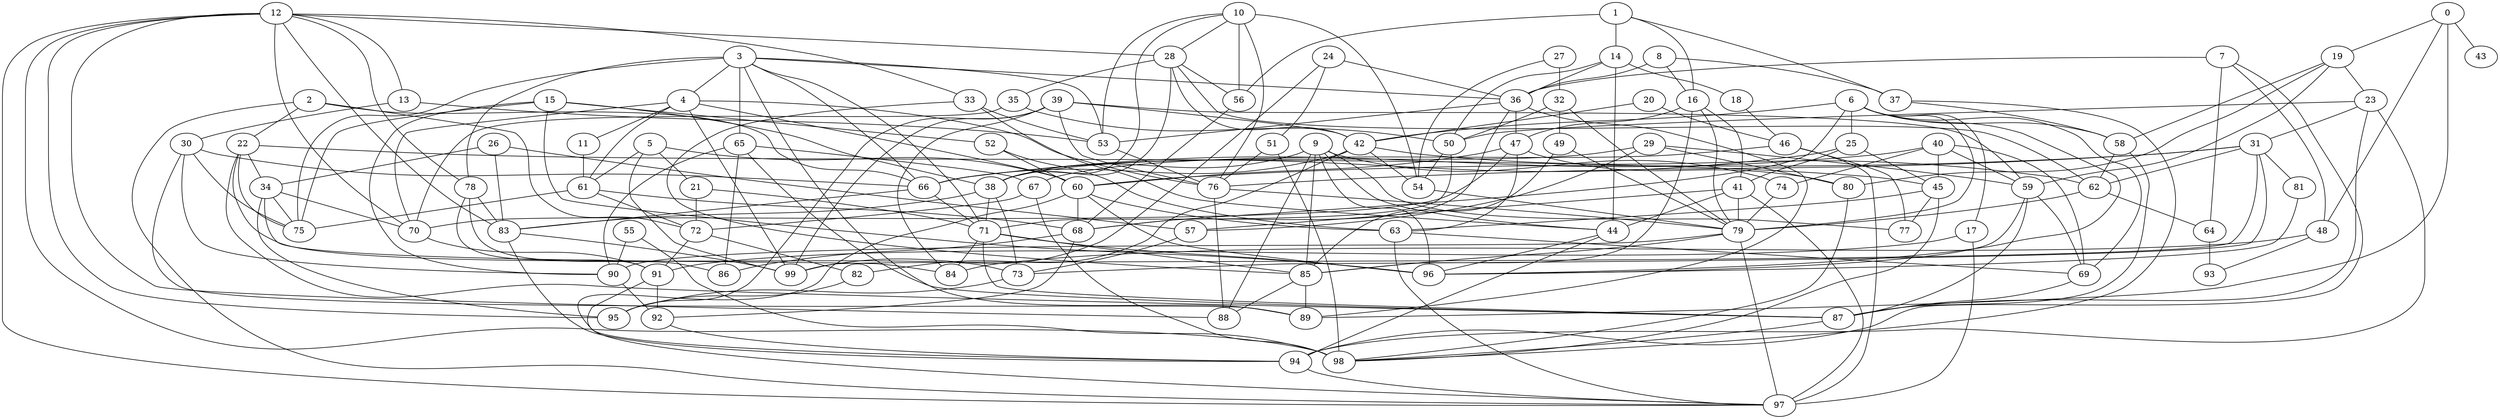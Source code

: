 strict graph {
0;
1;
2;
3;
4;
5;
6;
7;
8;
9;
10;
11;
12;
13;
14;
15;
16;
17;
18;
19;
20;
21;
22;
23;
24;
25;
26;
27;
28;
29;
30;
31;
32;
33;
34;
35;
36;
37;
38;
39;
40;
41;
42;
43;
44;
45;
46;
47;
48;
49;
50;
51;
52;
53;
54;
55;
56;
57;
58;
59;
60;
61;
62;
63;
64;
65;
66;
67;
68;
69;
70;
71;
72;
73;
74;
75;
76;
77;
78;
79;
80;
81;
82;
83;
84;
85;
86;
87;
88;
89;
90;
91;
92;
93;
94;
95;
96;
97;
98;
99;
0 -- 19 [weight=3];
0 -- 43 [weight=5];
0 -- 48 [weight=5];
0 -- 89 [weight=5];
1 -- 14 [weight=6];
1 -- 16 [weight=8];
1 -- 37 [weight=5];
1 -- 56 [weight=9];
2 -- 22 [weight=9];
2 -- 66 [weight=6];
2 -- 72 [weight=1];
2 -- 97 [weight=7];
3 -- 4 [weight=10];
3 -- 36 [weight=7];
3 -- 53 [weight=10];
3 -- 65 [weight=9];
3 -- 66 [weight=2];
3 -- 71 [weight=6];
3 -- 75 [weight=9];
3 -- 78 [weight=8];
3 -- 89 [weight=4];
4 -- 11 [weight=2];
4 -- 60 [weight=1];
4 -- 61 [weight=5];
4 -- 70 [weight=5];
4 -- 76 [weight=3];
4 -- 99 [weight=4];
5 -- 21 [weight=2];
5 -- 60 [weight=7];
5 -- 61 [weight=9];
5 -- 99 [weight=5];
6 -- 17 [weight=1];
6 -- 25 [weight=7];
6 -- 42 [weight=5];
6 -- 58 [weight=5];
6 -- 68 [weight=5];
6 -- 69 [weight=4];
6 -- 79 [weight=6];
6 -- 96 [weight=3];
7 -- 36 [weight=9];
7 -- 48 [weight=2];
7 -- 64 [weight=7];
7 -- 94 [weight=10];
8 -- 16 [weight=7];
8 -- 36 [weight=7];
8 -- 37 [weight=6];
9 -- 38 [weight=5];
9 -- 44 [weight=1];
9 -- 74 [weight=3];
9 -- 77 [weight=3];
9 -- 85 [weight=10];
9 -- 88 [weight=6];
9 -- 96 [weight=7];
10 -- 28 [weight=1];
10 -- 38 [weight=9];
10 -- 53 [weight=10];
10 -- 54 [weight=6];
10 -- 56 [weight=10];
10 -- 76 [weight=5];
11 -- 61 [weight=2];
12 -- 13 [weight=6];
12 -- 28 [weight=7];
12 -- 33 [weight=9];
12 -- 70 [weight=9];
12 -- 78 [weight=10];
12 -- 83 [weight=2];
12 -- 88 [weight=9];
12 -- 95 [weight=8];
12 -- 97 [weight=2];
12 -- 98 [weight=7];
13 -- 30 [weight=6];
13 -- 53 [weight=5];
14 -- 18 [weight=8];
14 -- 36 [weight=4];
14 -- 44 [weight=9];
14 -- 50 [weight=9];
15 -- 38 [weight=3];
15 -- 52 [weight=8];
15 -- 75 [weight=9];
15 -- 90 [weight=2];
15 -- 96 [weight=5];
16 -- 41 [weight=9];
16 -- 47 [weight=7];
16 -- 79 [weight=1];
16 -- 85 [weight=3];
17 -- 91 [weight=6];
17 -- 97 [weight=5];
18 -- 46 [weight=1];
19 -- 23 [weight=5];
19 -- 58 [weight=2];
19 -- 59 [weight=8];
19 -- 80 [weight=2];
20 -- 42 [weight=8];
20 -- 46 [weight=8];
21 -- 71 [weight=4];
21 -- 72 [weight=2];
22 -- 34 [weight=9];
22 -- 45 [weight=7];
22 -- 73 [weight=3];
22 -- 75 [weight=2];
22 -- 87 [weight=1];
23 -- 31 [weight=9];
23 -- 50 [weight=5];
23 -- 87 [weight=1];
23 -- 94 [weight=8];
24 -- 36 [weight=6];
24 -- 51 [weight=1];
24 -- 99 [weight=8];
25 -- 41 [weight=9];
25 -- 45 [weight=3];
25 -- 66 [weight=2];
26 -- 34 [weight=8];
26 -- 57 [weight=1];
26 -- 83 [weight=8];
27 -- 32 [weight=9];
27 -- 54 [weight=4];
28 -- 35 [weight=9];
28 -- 38 [weight=7];
28 -- 42 [weight=2];
28 -- 56 [weight=9];
28 -- 62 [weight=8];
29 -- 38 [weight=4];
29 -- 57 [weight=2];
29 -- 59 [weight=3];
29 -- 80 [weight=3];
30 -- 66 [weight=7];
30 -- 75 [weight=9];
30 -- 89 [weight=6];
30 -- 90 [weight=3];
31 -- 60 [weight=10];
31 -- 62 [weight=10];
31 -- 73 [weight=4];
31 -- 76 [weight=1];
31 -- 81 [weight=3];
31 -- 99 [weight=9];
32 -- 49 [weight=7];
32 -- 50 [weight=8];
32 -- 79 [weight=3];
33 -- 44 [weight=1];
33 -- 53 [weight=1];
33 -- 85 [weight=8];
34 -- 70 [weight=1];
34 -- 75 [weight=3];
34 -- 84 [weight=9];
34 -- 95 [weight=9];
35 -- 50 [weight=7];
35 -- 70 [weight=5];
36 -- 47 [weight=5];
36 -- 53 [weight=6];
36 -- 68 [weight=7];
36 -- 89 [weight=9];
37 -- 58 [weight=2];
37 -- 98 [weight=2];
38 -- 71 [weight=3];
38 -- 73 [weight=6];
38 -- 83 [weight=4];
39 -- 42 [weight=8];
39 -- 59 [weight=6];
39 -- 76 [weight=3];
39 -- 84 [weight=5];
39 -- 95 [weight=7];
39 -- 99 [weight=2];
40 -- 45 [weight=5];
40 -- 59 [weight=7];
40 -- 66 [weight=1];
40 -- 69 [weight=3];
40 -- 74 [weight=1];
41 -- 44 [weight=4];
41 -- 57 [weight=2];
41 -- 79 [weight=9];
41 -- 97 [weight=4];
42 -- 54 [weight=4];
42 -- 62 [weight=8];
42 -- 66 [weight=4];
42 -- 82 [weight=4];
44 -- 94 [weight=4];
44 -- 96 [weight=6];
45 -- 63 [weight=9];
45 -- 77 [weight=5];
45 -- 98 [weight=2];
46 -- 67 [weight=10];
46 -- 77 [weight=2];
46 -- 97 [weight=6];
47 -- 60 [weight=9];
47 -- 63 [weight=5];
47 -- 70 [weight=5];
47 -- 80 [weight=10];
48 -- 84 [weight=10];
48 -- 93 [weight=2];
49 -- 79 [weight=2];
49 -- 85 [weight=1];
50 -- 54 [weight=3];
50 -- 71 [weight=7];
51 -- 76 [weight=9];
51 -- 98 [weight=7];
52 -- 60 [weight=8];
52 -- 63 [weight=3];
53 -- 76 [weight=9];
54 -- 79 [weight=9];
55 -- 90 [weight=9];
55 -- 98 [weight=10];
56 -- 68 [weight=6];
57 -- 73 [weight=5];
58 -- 62 [weight=6];
58 -- 87 [weight=2];
59 -- 69 [weight=1];
59 -- 87 [weight=8];
59 -- 96 [weight=5];
60 -- 63 [weight=4];
60 -- 68 [weight=6];
60 -- 96 [weight=5];
60 -- 97 [weight=2];
61 -- 68 [weight=4];
61 -- 72 [weight=8];
61 -- 75 [weight=8];
62 -- 64 [weight=7];
62 -- 79 [weight=4];
63 -- 69 [weight=5];
63 -- 97 [weight=6];
64 -- 93 [weight=5];
65 -- 67 [weight=5];
65 -- 86 [weight=2];
65 -- 87 [weight=2];
65 -- 90 [weight=6];
66 -- 71 [weight=6];
66 -- 83 [weight=4];
67 -- 72 [weight=4];
67 -- 98 [weight=2];
68 -- 86 [weight=10];
68 -- 92 [weight=8];
69 -- 87 [weight=10];
70 -- 91 [weight=3];
71 -- 84 [weight=10];
71 -- 85 [weight=9];
71 -- 87 [weight=3];
71 -- 96 [weight=5];
72 -- 82 [weight=6];
72 -- 91 [weight=4];
73 -- 95 [weight=1];
74 -- 79 [weight=8];
76 -- 79 [weight=4];
76 -- 88 [weight=8];
78 -- 83 [weight=10];
78 -- 86 [weight=6];
78 -- 91 [weight=4];
79 -- 85 [weight=6];
79 -- 90 [weight=7];
79 -- 97 [weight=10];
80 -- 98 [weight=7];
81 -- 96 [weight=2];
82 -- 95 [weight=2];
83 -- 94 [weight=10];
83 -- 99 [weight=2];
85 -- 88 [weight=5];
85 -- 89 [weight=8];
87 -- 98 [weight=9];
90 -- 92 [weight=10];
91 -- 92 [weight=8];
91 -- 94 [weight=9];
92 -- 94 [weight=3];
94 -- 97 [weight=4];
}
